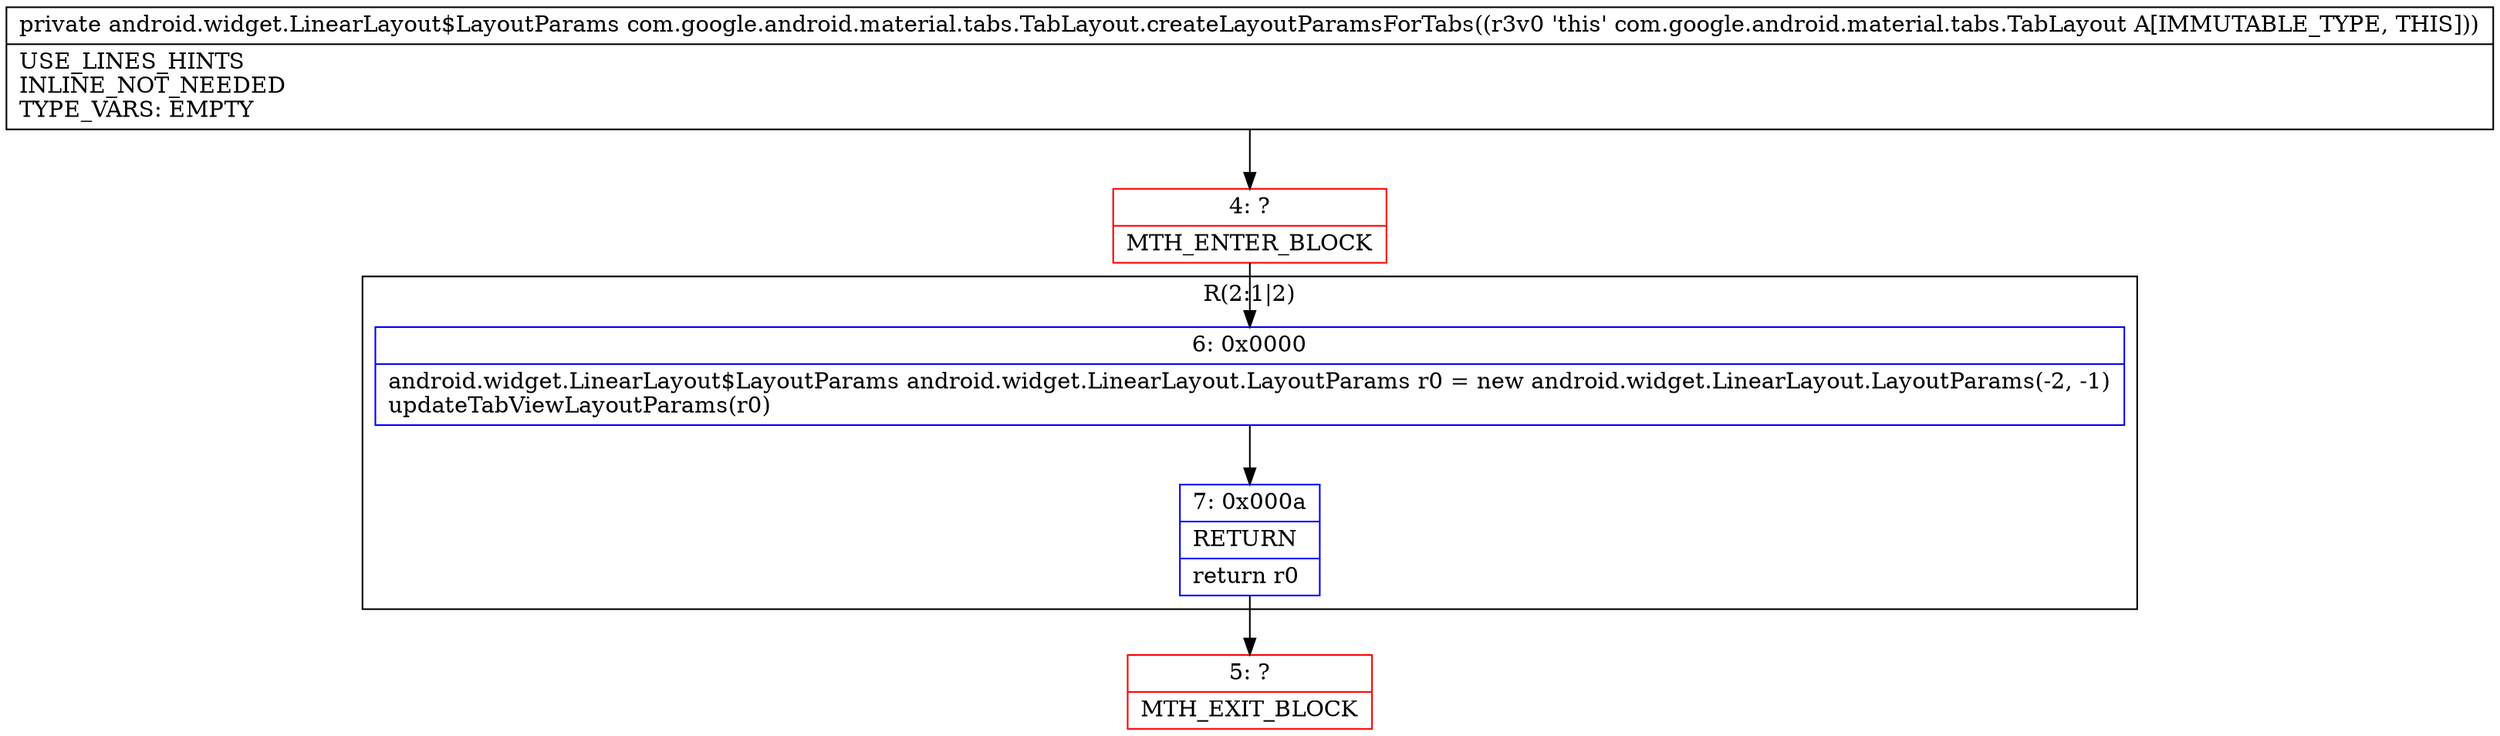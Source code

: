 digraph "CFG forcom.google.android.material.tabs.TabLayout.createLayoutParamsForTabs()Landroid\/widget\/LinearLayout$LayoutParams;" {
subgraph cluster_Region_1727248309 {
label = "R(2:1|2)";
node [shape=record,color=blue];
Node_6 [shape=record,label="{6\:\ 0x0000|android.widget.LinearLayout$LayoutParams android.widget.LinearLayout.LayoutParams r0 = new android.widget.LinearLayout.LayoutParams(\-2, \-1)\lupdateTabViewLayoutParams(r0)\l}"];
Node_7 [shape=record,label="{7\:\ 0x000a|RETURN\l|return r0\l}"];
}
Node_4 [shape=record,color=red,label="{4\:\ ?|MTH_ENTER_BLOCK\l}"];
Node_5 [shape=record,color=red,label="{5\:\ ?|MTH_EXIT_BLOCK\l}"];
MethodNode[shape=record,label="{private android.widget.LinearLayout$LayoutParams com.google.android.material.tabs.TabLayout.createLayoutParamsForTabs((r3v0 'this' com.google.android.material.tabs.TabLayout A[IMMUTABLE_TYPE, THIS]))  | USE_LINES_HINTS\lINLINE_NOT_NEEDED\lTYPE_VARS: EMPTY\l}"];
MethodNode -> Node_4;Node_6 -> Node_7;
Node_7 -> Node_5;
Node_4 -> Node_6;
}

